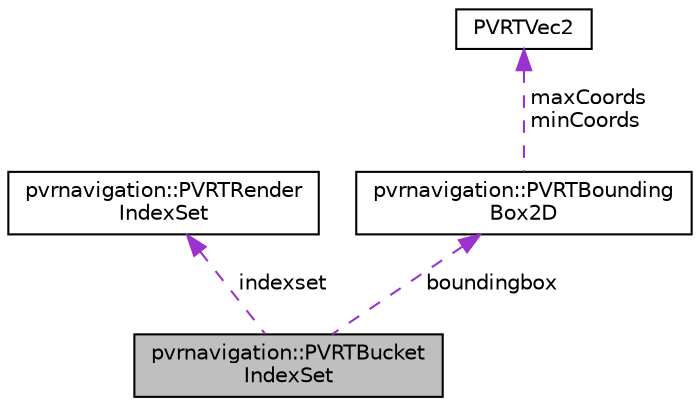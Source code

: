 digraph "pvrnavigation::PVRTBucketIndexSet"
{
  edge [fontname="Helvetica",fontsize="10",labelfontname="Helvetica",labelfontsize="10"];
  node [fontname="Helvetica",fontsize="10",shape=record];
  Node1 [label="pvrnavigation::PVRTBucket\lIndexSet",height=0.2,width=0.4,color="black", fillcolor="grey75", style="filled", fontcolor="black"];
  Node2 -> Node1 [dir="back",color="darkorchid3",fontsize="10",style="dashed",label=" indexset" ,fontname="Helvetica"];
  Node2 [label="pvrnavigation::PVRTRender\lIndexSet",height=0.2,width=0.4,color="black", fillcolor="white", style="filled",URL="$structpvrnavigation_1_1_p_v_r_t_render_index_set.html"];
  Node3 -> Node1 [dir="back",color="darkorchid3",fontsize="10",style="dashed",label=" boundingbox" ,fontname="Helvetica"];
  Node3 [label="pvrnavigation::PVRTBounding\lBox2D",height=0.2,width=0.4,color="black", fillcolor="white", style="filled",URL="$structpvrnavigation_1_1_p_v_r_t_bounding_box2_d.html"];
  Node4 -> Node3 [dir="back",color="darkorchid3",fontsize="10",style="dashed",label=" maxCoords\nminCoords" ,fontname="Helvetica"];
  Node4 [label="PVRTVec2",height=0.2,width=0.4,color="black", fillcolor="white", style="filled",URL="$struct_p_v_r_t_vec2.html",tooltip="2 component vector "];
}
